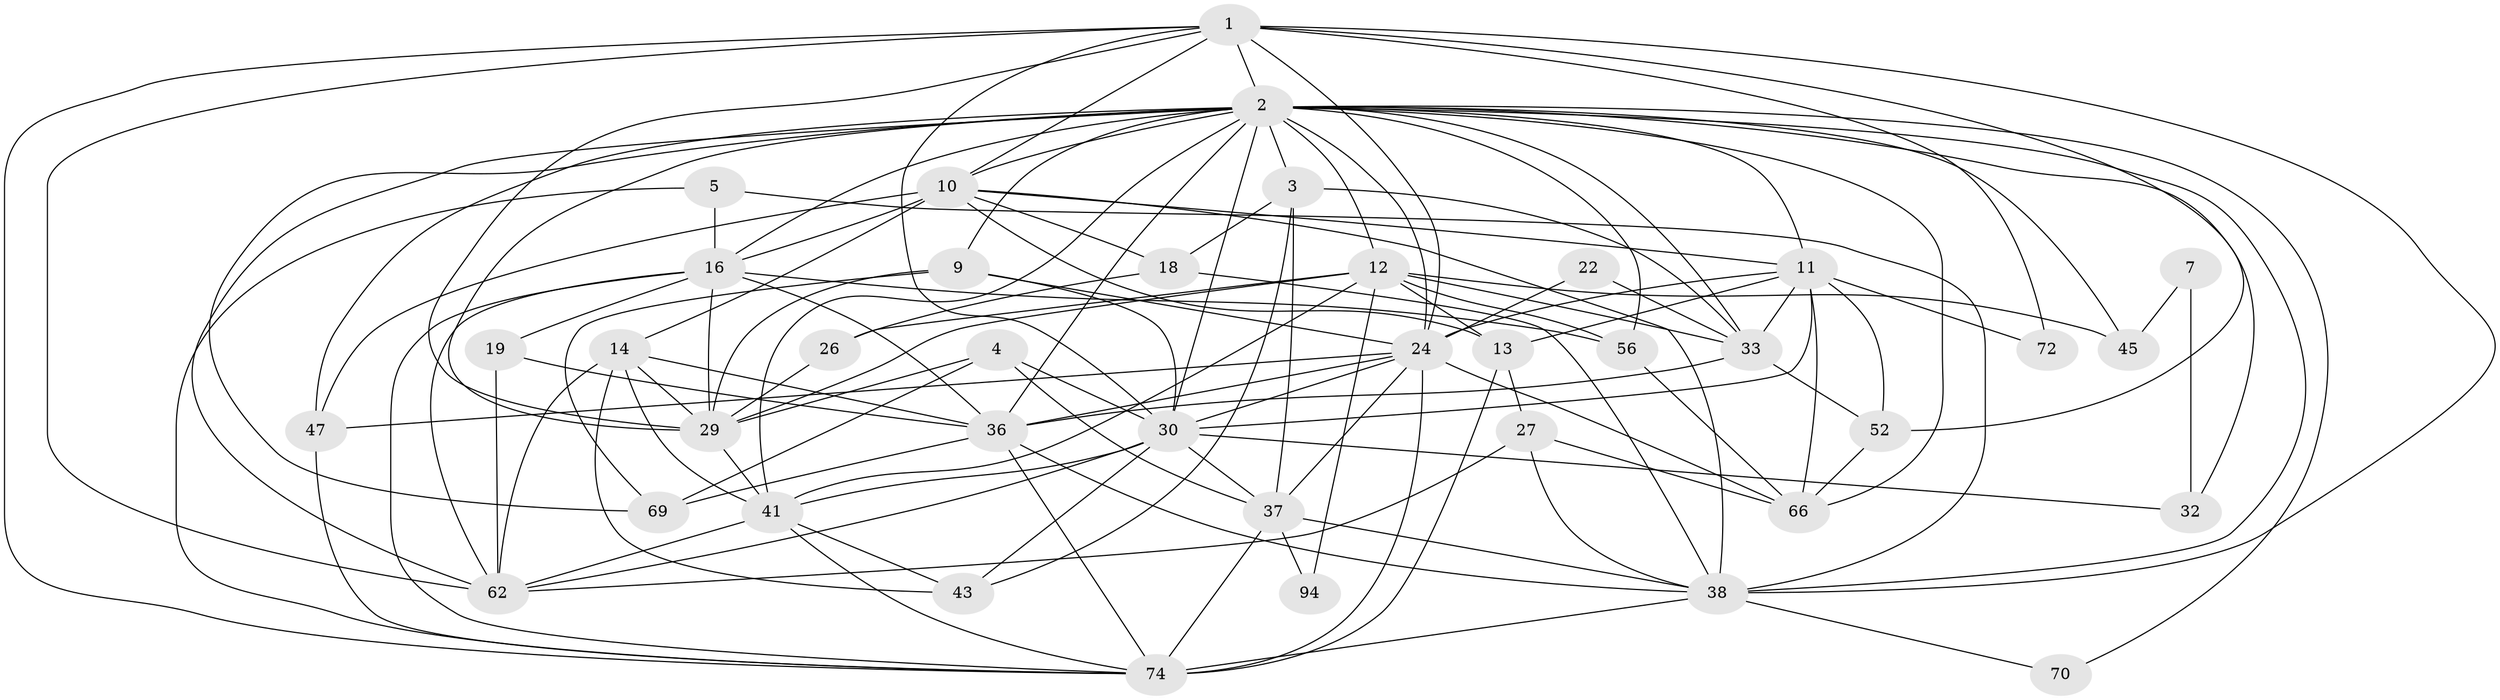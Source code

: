 // original degree distribution, {5: 0.10204081632653061, 3: 0.336734693877551, 4: 0.29591836734693877, 2: 0.09183673469387756, 6: 0.11224489795918367, 8: 0.01020408163265306, 7: 0.05102040816326531}
// Generated by graph-tools (version 1.1) at 2025/18/03/04/25 18:18:46]
// undirected, 39 vertices, 121 edges
graph export_dot {
graph [start="1"]
  node [color=gray90,style=filled];
  1 [super="+34"];
  2 [super="+59+6+8"];
  3 [super="+20"];
  4 [super="+92"];
  5;
  7;
  9 [super="+81"];
  10 [super="+71"];
  11 [super="+28"];
  12 [super="+23"];
  13;
  14 [super="+17+15"];
  16 [super="+42+21"];
  18 [super="+79"];
  19 [super="+50"];
  22;
  24 [super="+25"];
  26;
  27 [super="+97+51"];
  29 [super="+35"];
  30 [super="+49+40"];
  32;
  33 [super="+64"];
  36 [super="+61+76"];
  37 [super="+86+90+46"];
  38 [super="+55+48"];
  41 [super="+58"];
  43;
  45;
  47 [super="+88"];
  52 [super="+75"];
  56;
  62 [super="+84"];
  66;
  69;
  70;
  72;
  74 [super="+80+82+83"];
  94;
  1 -- 62;
  1 -- 74;
  1 -- 24;
  1 -- 2;
  1 -- 52;
  1 -- 72;
  1 -- 10;
  1 -- 30;
  1 -- 29;
  1 -- 38;
  2 -- 33;
  2 -- 66;
  2 -- 38 [weight=3];
  2 -- 12;
  2 -- 16;
  2 -- 56;
  2 -- 3 [weight=2];
  2 -- 36 [weight=2];
  2 -- 70;
  2 -- 41;
  2 -- 10 [weight=2];
  2 -- 11;
  2 -- 24;
  2 -- 30 [weight=2];
  2 -- 32;
  2 -- 69;
  2 -- 9;
  2 -- 45;
  2 -- 62;
  2 -- 29;
  2 -- 47;
  3 -- 43;
  3 -- 33;
  3 -- 18;
  3 -- 37;
  4 -- 69;
  4 -- 37;
  4 -- 30 [weight=2];
  4 -- 29;
  5 -- 74;
  5 -- 16;
  5 -- 38;
  7 -- 32;
  7 -- 45;
  9 -- 24;
  9 -- 69;
  9 -- 30;
  9 -- 29;
  10 -- 38;
  10 -- 11;
  10 -- 13;
  10 -- 14;
  10 -- 47;
  10 -- 16;
  10 -- 18;
  11 -- 30;
  11 -- 72;
  11 -- 33;
  11 -- 66;
  11 -- 24;
  11 -- 13;
  11 -- 52 [weight=2];
  12 -- 26;
  12 -- 33;
  12 -- 13;
  12 -- 45;
  12 -- 56;
  12 -- 29;
  12 -- 94;
  12 -- 41;
  13 -- 74 [weight=2];
  13 -- 27;
  14 -- 29;
  14 -- 41;
  14 -- 62;
  14 -- 43;
  14 -- 36;
  16 -- 74;
  16 -- 56;
  16 -- 62;
  16 -- 36;
  16 -- 29;
  16 -- 19;
  18 -- 26;
  18 -- 38;
  19 -- 62;
  19 -- 36;
  22 -- 33;
  22 -- 24;
  24 -- 74 [weight=2];
  24 -- 66;
  24 -- 30;
  24 -- 37;
  24 -- 36;
  24 -- 47;
  26 -- 29;
  27 -- 66;
  27 -- 62;
  27 -- 38;
  29 -- 41 [weight=2];
  30 -- 32;
  30 -- 41;
  30 -- 43;
  30 -- 37;
  30 -- 62;
  33 -- 52;
  33 -- 36;
  36 -- 69;
  36 -- 38;
  36 -- 74;
  37 -- 38 [weight=2];
  37 -- 74;
  37 -- 94;
  38 -- 70;
  38 -- 74;
  41 -- 43;
  41 -- 74;
  41 -- 62;
  47 -- 74;
  52 -- 66;
  56 -- 66;
}

